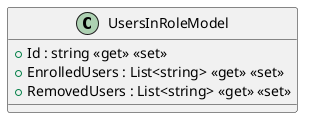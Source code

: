 @startuml
class UsersInRoleModel {
    + Id : string <<get>> <<set>>
    + EnrolledUsers : List<string> <<get>> <<set>>
    + RemovedUsers : List<string> <<get>> <<set>>
}
@enduml
